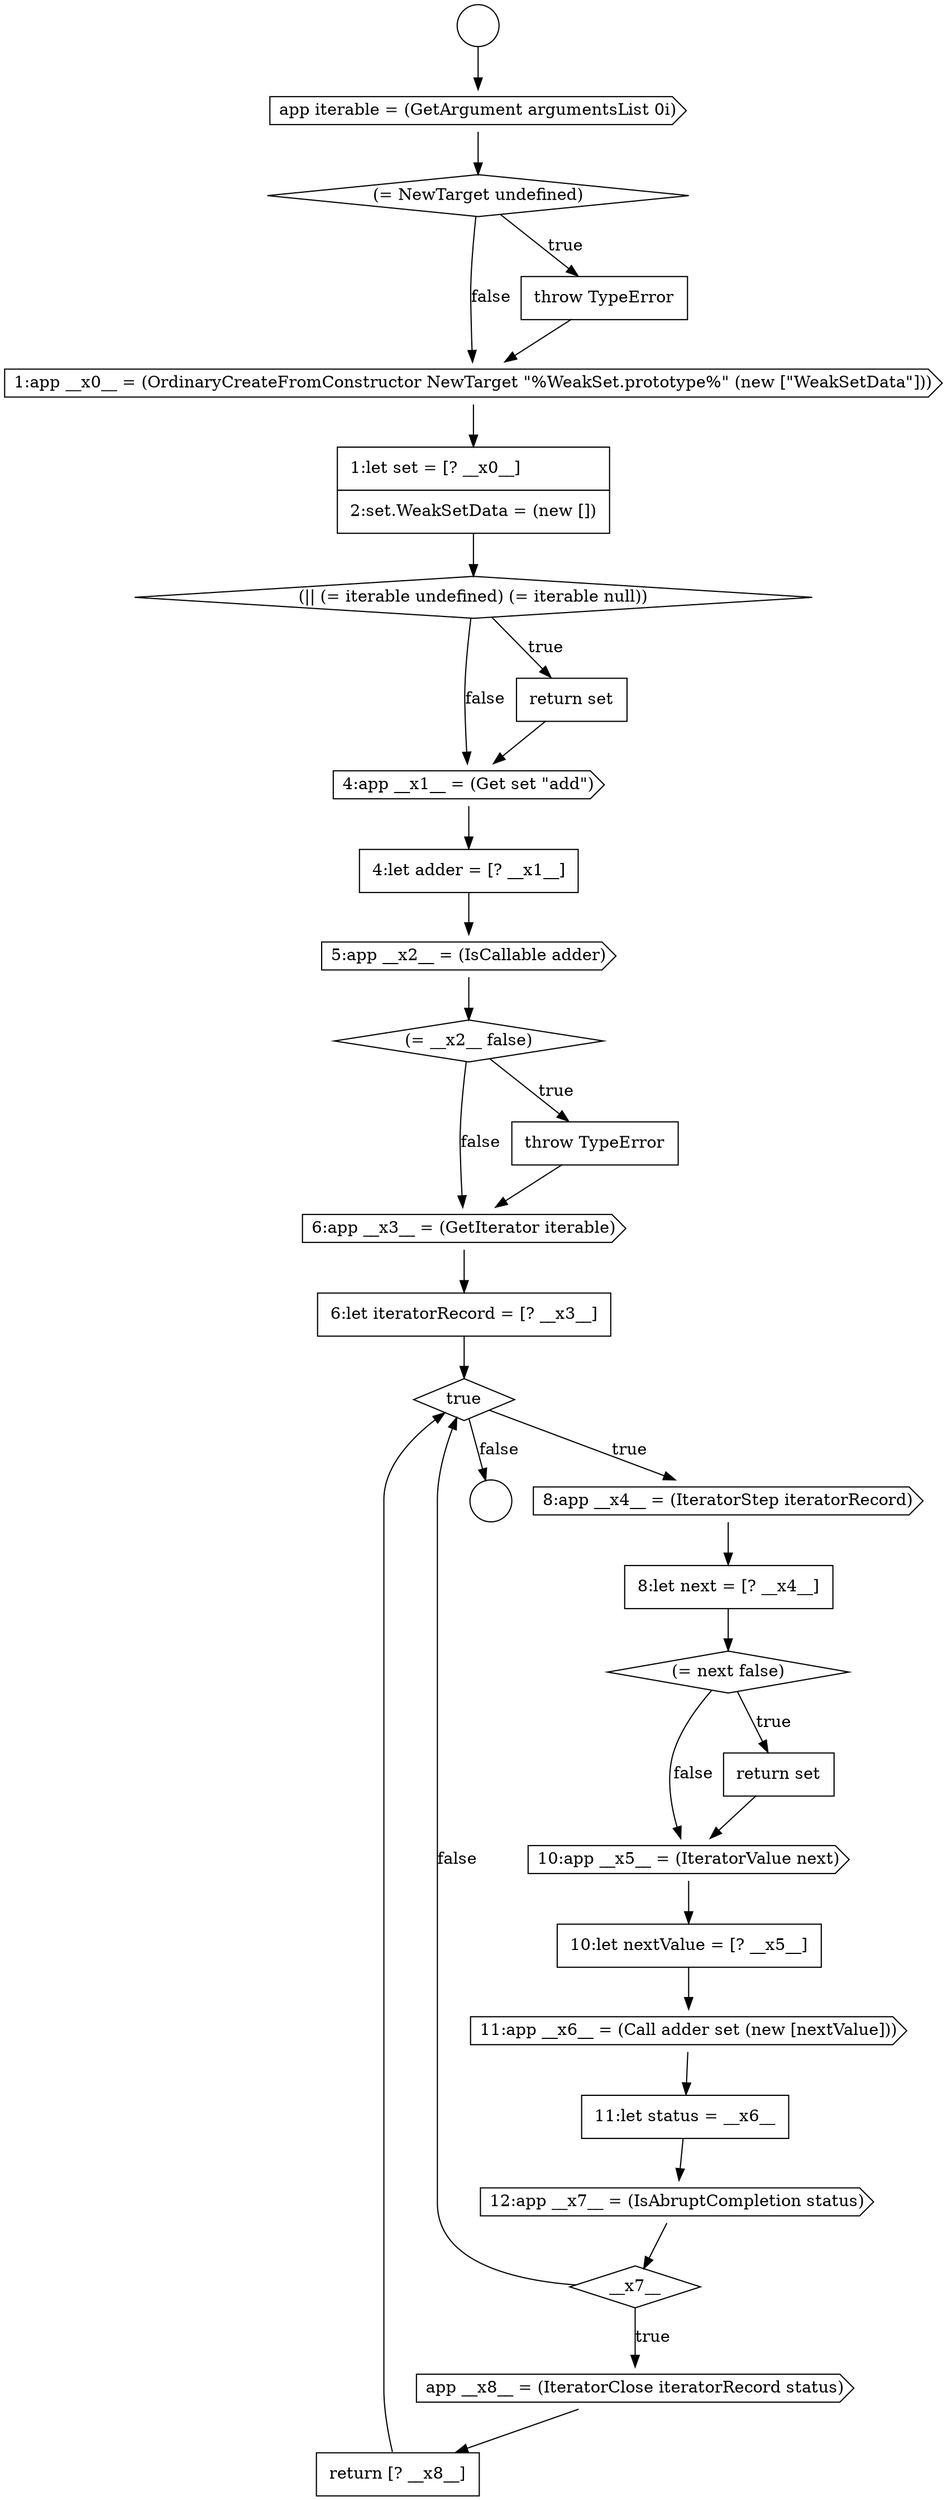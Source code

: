digraph {
  node17667 [shape=diamond, label=<<font color="black">(|| (= iterable undefined) (= iterable null))</font>> color="black" fillcolor="white" style=filled]
  node17674 [shape=cds, label=<<font color="black">6:app __x3__ = (GetIterator iterable)</font>> color="black" fillcolor="white" style=filled]
  node17687 [shape=cds, label=<<font color="black">app __x8__ = (IteratorClose iteratorRecord status)</font>> color="black" fillcolor="white" style=filled]
  node17663 [shape=diamond, label=<<font color="black">(= NewTarget undefined)</font>> color="black" fillcolor="white" style=filled]
  node17660 [shape=circle label=" " color="black" fillcolor="white" style=filled]
  node17682 [shape=none, margin=0, label=<<font color="black">
    <table border="0" cellborder="1" cellspacing="0" cellpadding="10">
      <tr><td align="left">10:let nextValue = [? __x5__]</td></tr>
    </table>
  </font>> color="black" fillcolor="white" style=filled]
  node17661 [shape=circle label=" " color="black" fillcolor="white" style=filled]
  node17671 [shape=cds, label=<<font color="black">5:app __x2__ = (IsCallable adder)</font>> color="black" fillcolor="white" style=filled]
  node17684 [shape=none, margin=0, label=<<font color="black">
    <table border="0" cellborder="1" cellspacing="0" cellpadding="10">
      <tr><td align="left">11:let status = __x6__</td></tr>
    </table>
  </font>> color="black" fillcolor="white" style=filled]
  node17665 [shape=cds, label=<<font color="black">1:app __x0__ = (OrdinaryCreateFromConstructor NewTarget &quot;%WeakSet.prototype%&quot; (new [&quot;WeakSetData&quot;]))</font>> color="black" fillcolor="white" style=filled]
  node17688 [shape=none, margin=0, label=<<font color="black">
    <table border="0" cellborder="1" cellspacing="0" cellpadding="10">
      <tr><td align="left">return [? __x8__]</td></tr>
    </table>
  </font>> color="black" fillcolor="white" style=filled]
  node17677 [shape=cds, label=<<font color="black">8:app __x4__ = (IteratorStep iteratorRecord)</font>> color="black" fillcolor="white" style=filled]
  node17662 [shape=cds, label=<<font color="black">app iterable = (GetArgument argumentsList 0i)</font>> color="black" fillcolor="white" style=filled]
  node17670 [shape=none, margin=0, label=<<font color="black">
    <table border="0" cellborder="1" cellspacing="0" cellpadding="10">
      <tr><td align="left">4:let adder = [? __x1__]</td></tr>
    </table>
  </font>> color="black" fillcolor="white" style=filled]
  node17683 [shape=cds, label=<<font color="black">11:app __x6__ = (Call adder set (new [nextValue]))</font>> color="black" fillcolor="white" style=filled]
  node17678 [shape=none, margin=0, label=<<font color="black">
    <table border="0" cellborder="1" cellspacing="0" cellpadding="10">
      <tr><td align="left">8:let next = [? __x4__]</td></tr>
    </table>
  </font>> color="black" fillcolor="white" style=filled]
  node17675 [shape=none, margin=0, label=<<font color="black">
    <table border="0" cellborder="1" cellspacing="0" cellpadding="10">
      <tr><td align="left">6:let iteratorRecord = [? __x3__]</td></tr>
    </table>
  </font>> color="black" fillcolor="white" style=filled]
  node17669 [shape=cds, label=<<font color="black">4:app __x1__ = (Get set &quot;add&quot;)</font>> color="black" fillcolor="white" style=filled]
  node17686 [shape=diamond, label=<<font color="black">__x7__</font>> color="black" fillcolor="white" style=filled]
  node17679 [shape=diamond, label=<<font color="black">(= next false)</font>> color="black" fillcolor="white" style=filled]
  node17676 [shape=diamond, label=<<font color="black">true</font>> color="black" fillcolor="white" style=filled]
  node17664 [shape=none, margin=0, label=<<font color="black">
    <table border="0" cellborder="1" cellspacing="0" cellpadding="10">
      <tr><td align="left">throw TypeError</td></tr>
    </table>
  </font>> color="black" fillcolor="white" style=filled]
  node17685 [shape=cds, label=<<font color="black">12:app __x7__ = (IsAbruptCompletion status)</font>> color="black" fillcolor="white" style=filled]
  node17668 [shape=none, margin=0, label=<<font color="black">
    <table border="0" cellborder="1" cellspacing="0" cellpadding="10">
      <tr><td align="left">return set</td></tr>
    </table>
  </font>> color="black" fillcolor="white" style=filled]
  node17666 [shape=none, margin=0, label=<<font color="black">
    <table border="0" cellborder="1" cellspacing="0" cellpadding="10">
      <tr><td align="left">1:let set = [? __x0__]</td></tr>
      <tr><td align="left">2:set.WeakSetData = (new [])</td></tr>
    </table>
  </font>> color="black" fillcolor="white" style=filled]
  node17672 [shape=diamond, label=<<font color="black">(= __x2__ false)</font>> color="black" fillcolor="white" style=filled]
  node17681 [shape=cds, label=<<font color="black">10:app __x5__ = (IteratorValue next)</font>> color="black" fillcolor="white" style=filled]
  node17680 [shape=none, margin=0, label=<<font color="black">
    <table border="0" cellborder="1" cellspacing="0" cellpadding="10">
      <tr><td align="left">return set</td></tr>
    </table>
  </font>> color="black" fillcolor="white" style=filled]
  node17673 [shape=none, margin=0, label=<<font color="black">
    <table border="0" cellborder="1" cellspacing="0" cellpadding="10">
      <tr><td align="left">throw TypeError</td></tr>
    </table>
  </font>> color="black" fillcolor="white" style=filled]
  node17663 -> node17664 [label=<<font color="black">true</font>> color="black"]
  node17663 -> node17665 [label=<<font color="black">false</font>> color="black"]
  node17681 -> node17682 [ color="black"]
  node17662 -> node17663 [ color="black"]
  node17668 -> node17669 [ color="black"]
  node17667 -> node17668 [label=<<font color="black">true</font>> color="black"]
  node17667 -> node17669 [label=<<font color="black">false</font>> color="black"]
  node17688 -> node17676 [ color="black"]
  node17683 -> node17684 [ color="black"]
  node17684 -> node17685 [ color="black"]
  node17679 -> node17680 [label=<<font color="black">true</font>> color="black"]
  node17679 -> node17681 [label=<<font color="black">false</font>> color="black"]
  node17665 -> node17666 [ color="black"]
  node17675 -> node17676 [ color="black"]
  node17672 -> node17673 [label=<<font color="black">true</font>> color="black"]
  node17672 -> node17674 [label=<<font color="black">false</font>> color="black"]
  node17669 -> node17670 [ color="black"]
  node17678 -> node17679 [ color="black"]
  node17674 -> node17675 [ color="black"]
  node17677 -> node17678 [ color="black"]
  node17682 -> node17683 [ color="black"]
  node17660 -> node17662 [ color="black"]
  node17676 -> node17677 [label=<<font color="black">true</font>> color="black"]
  node17676 -> node17661 [label=<<font color="black">false</font>> color="black"]
  node17666 -> node17667 [ color="black"]
  node17664 -> node17665 [ color="black"]
  node17686 -> node17687 [label=<<font color="black">true</font>> color="black"]
  node17686 -> node17676 [label=<<font color="black">false</font>> color="black"]
  node17671 -> node17672 [ color="black"]
  node17670 -> node17671 [ color="black"]
  node17673 -> node17674 [ color="black"]
  node17685 -> node17686 [ color="black"]
  node17687 -> node17688 [ color="black"]
  node17680 -> node17681 [ color="black"]
}
